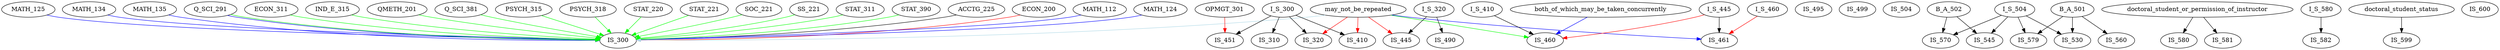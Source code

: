 digraph G {
    edge [color=black];
    ACCTG_225 -> IS_300;
    edge [color=red];
    ECON_200 -> IS_300;
    edge [color=blue];
    MATH_112 -> IS_300;
    MATH_124 -> IS_300;
    MATH_125 -> IS_300;
    MATH_134 -> IS_300;
    MATH_135 -> IS_300;
    Q_SCI_291 -> IS_300;
    edge [color=green];
    ECON_311 -> IS_300;
    IND_E_315 -> IS_300;
    QMETH_201 -> IS_300;
    Q_SCI_291 -> IS_300;
    Q_SCI_381 -> IS_300;
    PSYCH_315 -> IS_300;
    PSYCH_318 -> IS_300;
    STAT_220 -> IS_300;
    STAT_221 -> IS_300;
    SOC_221 -> IS_300;
    SS_221 -> IS_300;
    STAT_311 -> IS_300;
    STAT_390 -> IS_300;
    edge [color=lightblue];
    may_not_be_repeated -> IS_300;
    edge [color=black];
    I_S_300 -> IS_310;
    edge [color=black];
    I_S_300 -> IS_320;
    edge [color=red];
    may_not_be_repeated -> IS_320;
    edge [color=black];
    I_S_300 -> IS_410;
    edge [color=red];
    may_not_be_repeated -> IS_410;
    edge [color=black];
    I_S_320 -> IS_445;
    edge [color=red];
    may_not_be_repeated -> IS_445;
    edge [color=black];
    I_S_300 -> IS_451;
    edge [color=red];
    OPMGT_301 -> IS_451;
    edge [color=black];
    I_S_410 -> IS_460;
    edge [color=red];
    I_S_445 -> IS_460;
    edge [color=blue];
    both_of_which_may_be_taken_concurrently -> IS_460;
    edge [color=green];
    may_not_be_repeated -> IS_460;
    edge [color=black];
    I_S_445 -> IS_461;
    edge [color=red];
    I_S_460 -> IS_461;
    edge [color=blue];
    may_not_be_repeated -> IS_461;
    edge [color=black];
    I_S_320 -> IS_490;
    IS_495;
    IS_499;
    IS_504;
    edge [color=black];
    B_A_501 -> IS_530;
    I_S_504 -> IS_530;
    edge [color=black];
    B_A_502 -> IS_545;
    I_S_504 -> IS_545;
    edge [color=black];
    B_A_501 -> IS_560;
    edge [color=black];
    B_A_502 -> IS_570;
    I_S_504 -> IS_570;
    edge [color=black];
    B_A_501 -> IS_579;
    I_S_504 -> IS_579;
    edge [color=black];
    doctoral_student_or_permission_of_instructor -> IS_580;
    edge [color=black];
    doctoral_student_or_permission_of_instructor -> IS_581;
    edge [color=black];
    I_S_580 -> IS_582;
    edge [color=black];
    doctoral_student_status -> IS_599;
    IS_600;
}
